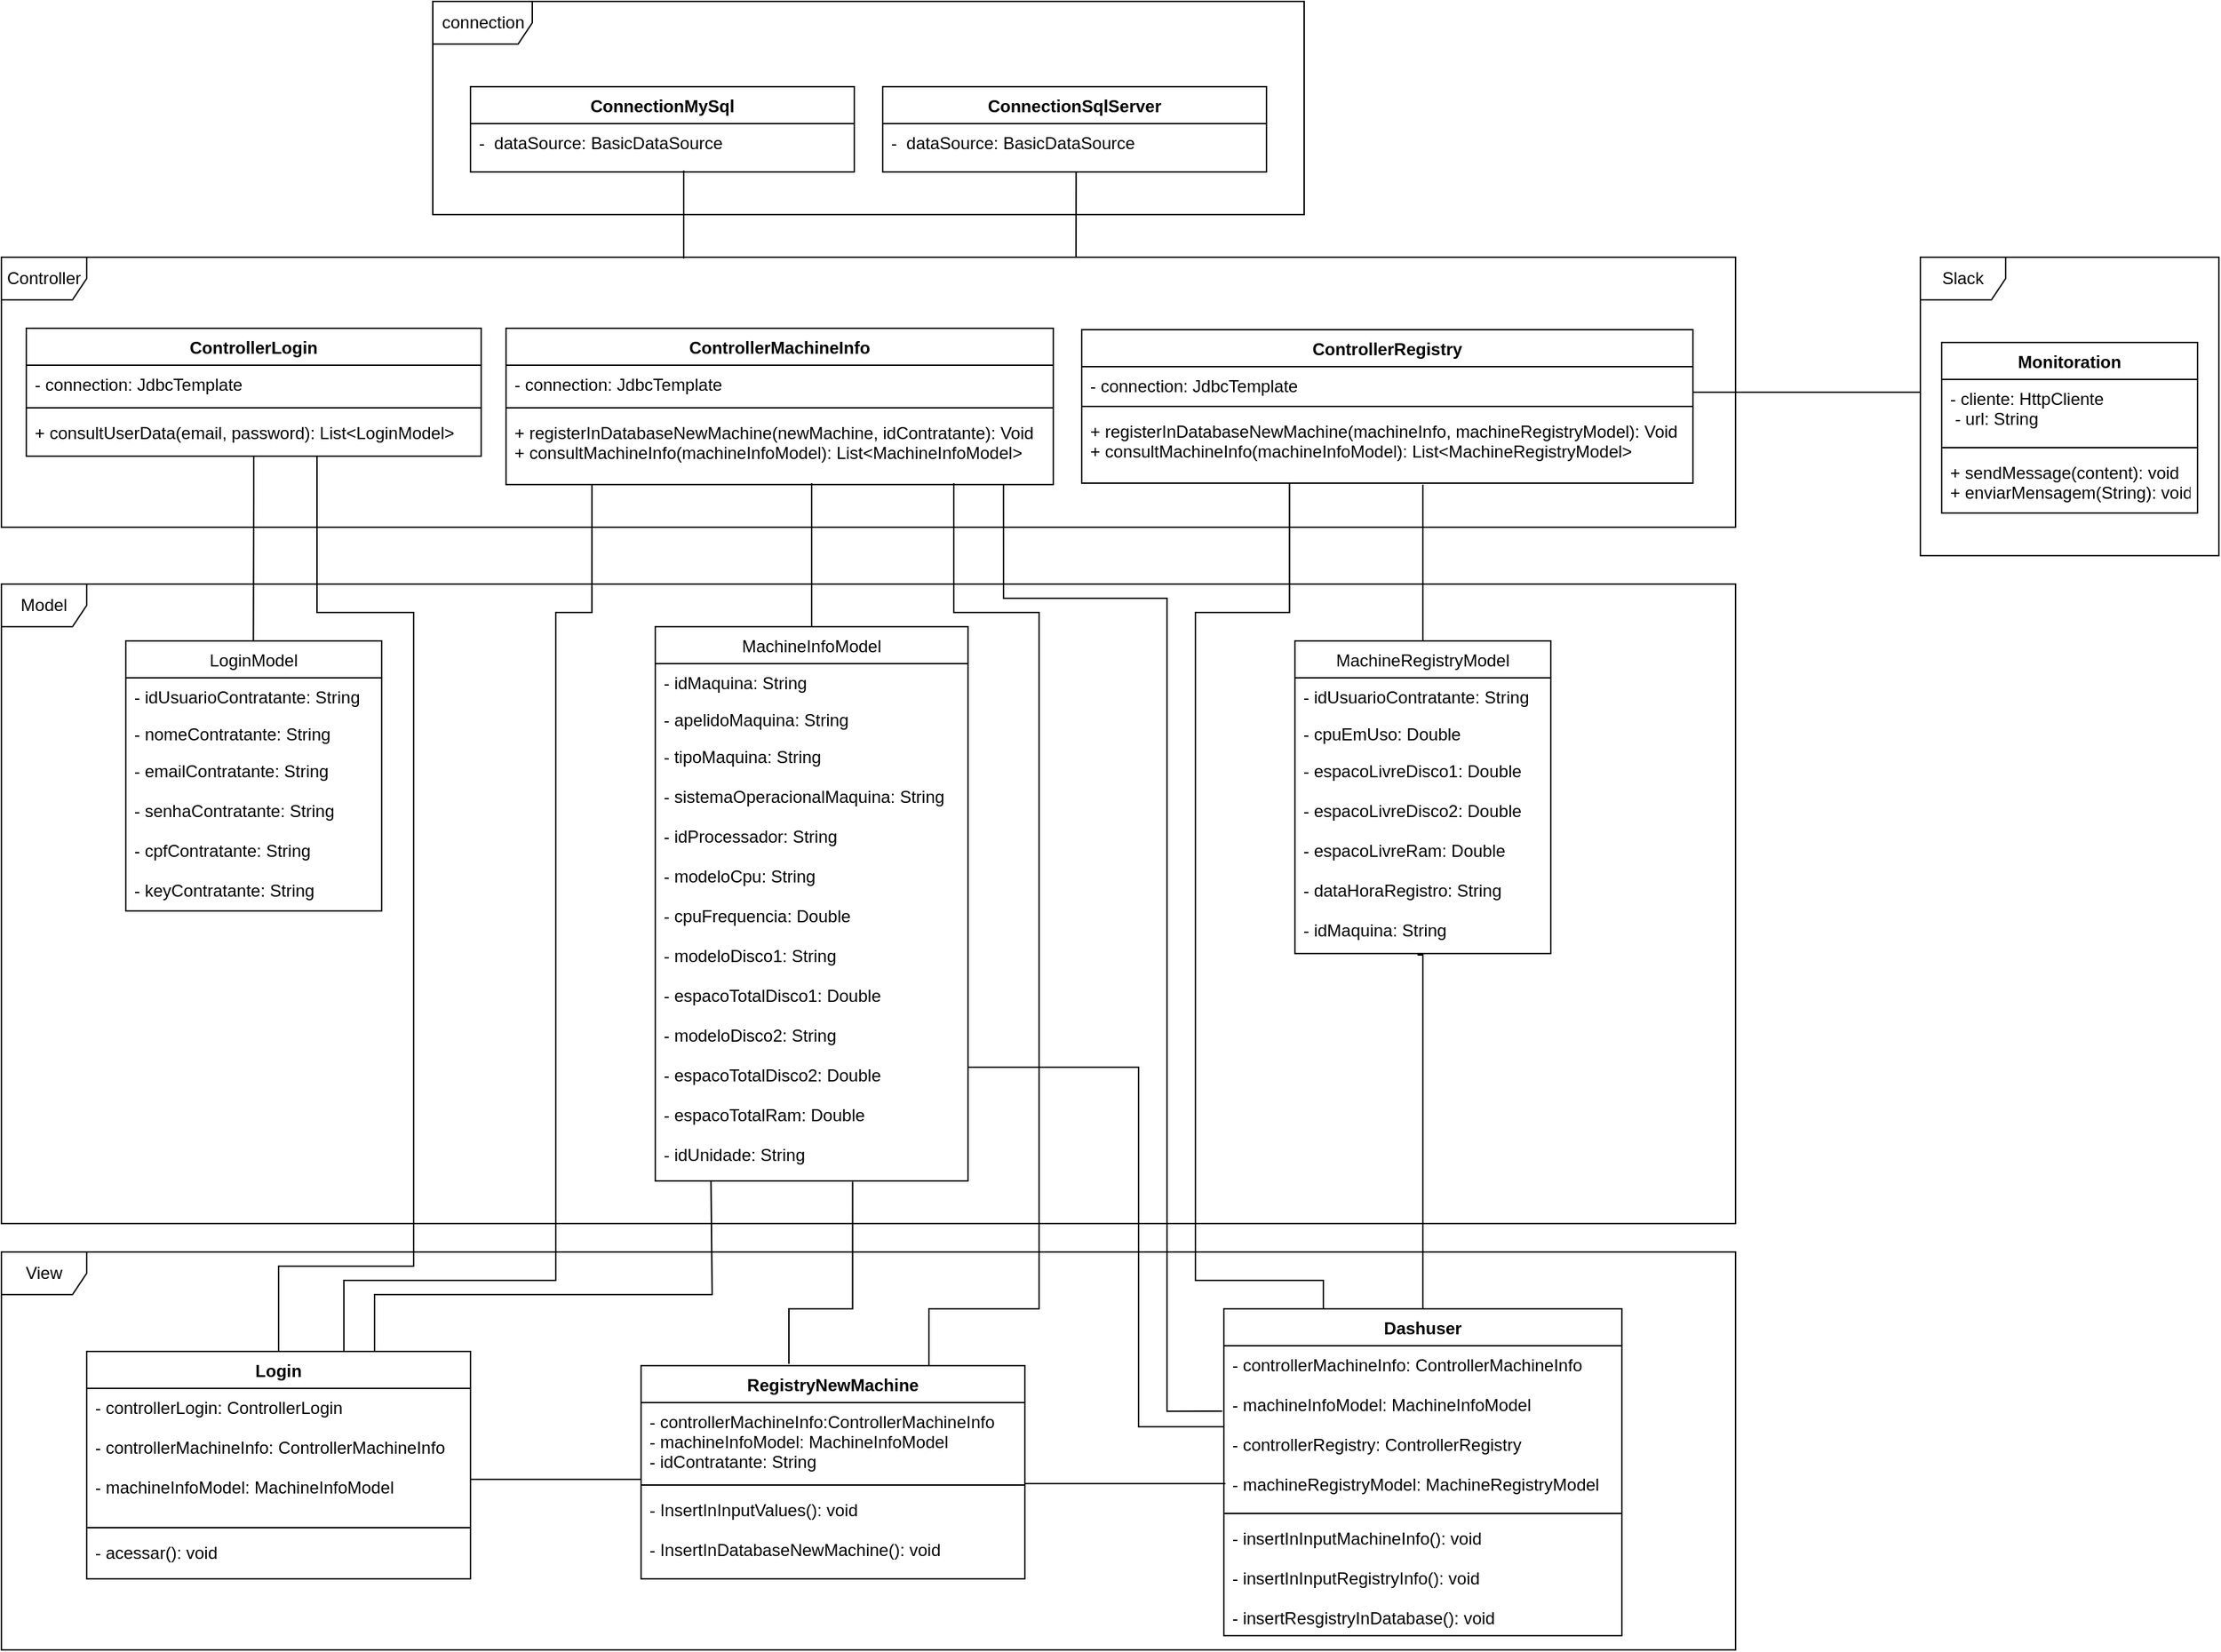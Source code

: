 <mxfile version="15.8.3" type="device"><diagram id="i-StC9gmAn7QohOFWXPR" name="Page-1"><mxGraphModel dx="2895" dy="2377" grid="1" gridSize="10" guides="1" tooltips="1" connect="1" arrows="1" fold="1" page="1" pageScale="1" pageWidth="827" pageHeight="1169" math="0" shadow="0"><root><mxCell id="0"/><mxCell id="1" parent="0"/><mxCell id="F-anj76Ql7H1j5J2fURJ-1" value="Controller" style="shape=umlFrame;whiteSpace=wrap;html=1;" vertex="1" parent="1"><mxGeometry x="-760" y="-450" width="1220" height="190" as="geometry"/></mxCell><mxCell id="F-anj76Ql7H1j5J2fURJ-2" value="Model" style="shape=umlFrame;whiteSpace=wrap;html=1;" vertex="1" parent="1"><mxGeometry x="-760" y="-220" width="1220" height="450" as="geometry"/></mxCell><mxCell id="F-anj76Ql7H1j5J2fURJ-3" value="LoginModel" style="swimlane;fontStyle=0;childLayout=stackLayout;horizontal=1;startSize=26;fillColor=none;horizontalStack=0;resizeParent=1;resizeParentMax=0;resizeLast=0;collapsible=1;marginBottom=0;" vertex="1" parent="1"><mxGeometry x="-672.5" y="-180" width="180" height="190" as="geometry"/></mxCell><mxCell id="F-anj76Ql7H1j5J2fURJ-4" value="- idUsuarioContratante: String" style="text;strokeColor=none;fillColor=none;align=left;verticalAlign=top;spacingLeft=4;spacingRight=4;overflow=hidden;rotatable=0;points=[[0,0.5],[1,0.5]];portConstraint=eastwest;" vertex="1" parent="F-anj76Ql7H1j5J2fURJ-3"><mxGeometry y="26" width="180" height="26" as="geometry"/></mxCell><mxCell id="F-anj76Ql7H1j5J2fURJ-5" value="- nomeContratante: String" style="text;strokeColor=none;fillColor=none;align=left;verticalAlign=top;spacingLeft=4;spacingRight=4;overflow=hidden;rotatable=0;points=[[0,0.5],[1,0.5]];portConstraint=eastwest;" vertex="1" parent="F-anj76Ql7H1j5J2fURJ-3"><mxGeometry y="52" width="180" height="26" as="geometry"/></mxCell><mxCell id="F-anj76Ql7H1j5J2fURJ-6" value="- emailContratante: String&#10;&#10;- senhaContratante: String&#10;&#10;- cpfContratante: String&#10;&#10;- keyContratante: String" style="text;strokeColor=none;fillColor=none;align=left;verticalAlign=top;spacingLeft=4;spacingRight=4;overflow=hidden;rotatable=0;points=[[0,0.5],[1,0.5]];portConstraint=eastwest;" vertex="1" parent="F-anj76Ql7H1j5J2fURJ-3"><mxGeometry y="78" width="180" height="112" as="geometry"/></mxCell><mxCell id="F-anj76Ql7H1j5J2fURJ-7" value="MachineInfoModel" style="swimlane;fontStyle=0;childLayout=stackLayout;horizontal=1;startSize=26;fillColor=none;horizontalStack=0;resizeParent=1;resizeParentMax=0;resizeLast=0;collapsible=1;marginBottom=0;" vertex="1" parent="1"><mxGeometry x="-300" y="-190" width="220" height="390" as="geometry"/></mxCell><mxCell id="F-anj76Ql7H1j5J2fURJ-8" value="- idMaquina: String" style="text;strokeColor=none;fillColor=none;align=left;verticalAlign=top;spacingLeft=4;spacingRight=4;overflow=hidden;rotatable=0;points=[[0,0.5],[1,0.5]];portConstraint=eastwest;" vertex="1" parent="F-anj76Ql7H1j5J2fURJ-7"><mxGeometry y="26" width="220" height="26" as="geometry"/></mxCell><mxCell id="F-anj76Ql7H1j5J2fURJ-9" value="- apelidoMaquina: String" style="text;strokeColor=none;fillColor=none;align=left;verticalAlign=top;spacingLeft=4;spacingRight=4;overflow=hidden;rotatable=0;points=[[0,0.5],[1,0.5]];portConstraint=eastwest;" vertex="1" parent="F-anj76Ql7H1j5J2fURJ-7"><mxGeometry y="52" width="220" height="26" as="geometry"/></mxCell><mxCell id="F-anj76Ql7H1j5J2fURJ-10" value="- tipoMaquina: String&#10;&#10;- sistemaOperacionalMaquina: String&#10;&#10;- idProcessador: String&#10;&#10;- modeloCpu: String&#10;&#10;- cpuFrequencia: Double&#10;&#10;- modeloDisco1: String&#10;&#10;- espacoTotalDisco1: Double&#10;&#10;- modeloDisco2: String&#10;&#10;- espacoTotalDisco2: Double&#10;&#10;- espacoTotalRam: Double&#10;&#10;- idUnidade: String" style="text;strokeColor=none;fillColor=none;align=left;verticalAlign=top;spacingLeft=4;spacingRight=4;overflow=hidden;rotatable=0;points=[[0,0.5],[1,0.5]];portConstraint=eastwest;" vertex="1" parent="F-anj76Ql7H1j5J2fURJ-7"><mxGeometry y="78" width="220" height="312" as="geometry"/></mxCell><mxCell id="F-anj76Ql7H1j5J2fURJ-11" value="MachineRegistryModel" style="swimlane;fontStyle=0;childLayout=stackLayout;horizontal=1;startSize=26;fillColor=none;horizontalStack=0;resizeParent=1;resizeParentMax=0;resizeLast=0;collapsible=1;marginBottom=0;" vertex="1" parent="1"><mxGeometry x="150" y="-180" width="180" height="220" as="geometry"/></mxCell><mxCell id="F-anj76Ql7H1j5J2fURJ-12" value="- idUsuarioContratante: String" style="text;strokeColor=none;fillColor=none;align=left;verticalAlign=top;spacingLeft=4;spacingRight=4;overflow=hidden;rotatable=0;points=[[0,0.5],[1,0.5]];portConstraint=eastwest;" vertex="1" parent="F-anj76Ql7H1j5J2fURJ-11"><mxGeometry y="26" width="180" height="26" as="geometry"/></mxCell><mxCell id="F-anj76Ql7H1j5J2fURJ-13" value="- cpuEmUso: Double" style="text;strokeColor=none;fillColor=none;align=left;verticalAlign=top;spacingLeft=4;spacingRight=4;overflow=hidden;rotatable=0;points=[[0,0.5],[1,0.5]];portConstraint=eastwest;" vertex="1" parent="F-anj76Ql7H1j5J2fURJ-11"><mxGeometry y="52" width="180" height="26" as="geometry"/></mxCell><mxCell id="F-anj76Ql7H1j5J2fURJ-14" value="- espacoLivreDisco1: Double&#10;&#10;- espacoLivreDisco2: Double&#10;&#10;- espacoLivreRam: Double&#10;&#10;- dataHoraRegistro: String&#10;&#10;- idMaquina: String" style="text;strokeColor=none;fillColor=none;align=left;verticalAlign=top;spacingLeft=4;spacingRight=4;overflow=hidden;rotatable=0;points=[[0,0.5],[1,0.5]];portConstraint=eastwest;" vertex="1" parent="F-anj76Ql7H1j5J2fURJ-11"><mxGeometry y="78" width="180" height="142" as="geometry"/></mxCell><mxCell id="F-anj76Ql7H1j5J2fURJ-15" value="ControllerLogin" style="swimlane;fontStyle=1;align=center;verticalAlign=top;childLayout=stackLayout;horizontal=1;startSize=26;horizontalStack=0;resizeParent=1;resizeParentMax=0;resizeLast=0;collapsible=1;marginBottom=0;" vertex="1" parent="1"><mxGeometry x="-742.5" y="-400" width="320" height="90" as="geometry"/></mxCell><mxCell id="F-anj76Ql7H1j5J2fURJ-16" value="- connection: JdbcTemplate" style="text;strokeColor=none;fillColor=none;align=left;verticalAlign=top;spacingLeft=4;spacingRight=4;overflow=hidden;rotatable=0;points=[[0,0.5],[1,0.5]];portConstraint=eastwest;" vertex="1" parent="F-anj76Ql7H1j5J2fURJ-15"><mxGeometry y="26" width="320" height="26" as="geometry"/></mxCell><mxCell id="F-anj76Ql7H1j5J2fURJ-17" value="" style="line;strokeWidth=1;fillColor=none;align=left;verticalAlign=middle;spacingTop=-1;spacingLeft=3;spacingRight=3;rotatable=0;labelPosition=right;points=[];portConstraint=eastwest;" vertex="1" parent="F-anj76Ql7H1j5J2fURJ-15"><mxGeometry y="52" width="320" height="8" as="geometry"/></mxCell><mxCell id="F-anj76Ql7H1j5J2fURJ-18" value="+ consultUserData(email, password): List&lt;LoginModel&gt;" style="text;strokeColor=none;fillColor=none;align=left;verticalAlign=top;spacingLeft=4;spacingRight=4;overflow=hidden;rotatable=0;points=[[0,0.5],[1,0.5]];portConstraint=eastwest;" vertex="1" parent="F-anj76Ql7H1j5J2fURJ-15"><mxGeometry y="60" width="320" height="30" as="geometry"/></mxCell><mxCell id="F-anj76Ql7H1j5J2fURJ-19" value="ControllerMachineInfo" style="swimlane;fontStyle=1;align=center;verticalAlign=top;childLayout=stackLayout;horizontal=1;startSize=26;horizontalStack=0;resizeParent=1;resizeParentMax=0;resizeLast=0;collapsible=1;marginBottom=0;" vertex="1" parent="1"><mxGeometry x="-405" y="-400" width="385" height="110" as="geometry"/></mxCell><mxCell id="F-anj76Ql7H1j5J2fURJ-20" value="- connection: JdbcTemplate" style="text;strokeColor=none;fillColor=none;align=left;verticalAlign=top;spacingLeft=4;spacingRight=4;overflow=hidden;rotatable=0;points=[[0,0.5],[1,0.5]];portConstraint=eastwest;" vertex="1" parent="F-anj76Ql7H1j5J2fURJ-19"><mxGeometry y="26" width="385" height="26" as="geometry"/></mxCell><mxCell id="F-anj76Ql7H1j5J2fURJ-21" value="" style="line;strokeWidth=1;fillColor=none;align=left;verticalAlign=middle;spacingTop=-1;spacingLeft=3;spacingRight=3;rotatable=0;labelPosition=right;points=[];portConstraint=eastwest;" vertex="1" parent="F-anj76Ql7H1j5J2fURJ-19"><mxGeometry y="52" width="385" height="8" as="geometry"/></mxCell><mxCell id="F-anj76Ql7H1j5J2fURJ-22" value="+ registerInDatabaseNewMachine(newMachine, idContratante): Void&#10;+ consultMachineInfo(machineInfoModel): List&lt;MachineInfoModel&gt;" style="text;strokeColor=none;fillColor=none;align=left;verticalAlign=top;spacingLeft=4;spacingRight=4;overflow=hidden;rotatable=0;points=[[0,0.5],[1,0.5]];portConstraint=eastwest;" vertex="1" parent="F-anj76Ql7H1j5J2fURJ-19"><mxGeometry y="60" width="385" height="50" as="geometry"/></mxCell><mxCell id="F-anj76Ql7H1j5J2fURJ-23" value="ControllerRegistry" style="swimlane;fontStyle=1;align=center;verticalAlign=top;childLayout=stackLayout;horizontal=1;startSize=26;horizontalStack=0;resizeParent=1;resizeParentMax=0;resizeLast=0;collapsible=1;marginBottom=0;" vertex="1" parent="1"><mxGeometry y="-399" width="430" height="108" as="geometry"/></mxCell><mxCell id="F-anj76Ql7H1j5J2fURJ-24" value="- connection: JdbcTemplate" style="text;strokeColor=none;fillColor=none;align=left;verticalAlign=top;spacingLeft=4;spacingRight=4;overflow=hidden;rotatable=0;points=[[0,0.5],[1,0.5]];portConstraint=eastwest;" vertex="1" parent="F-anj76Ql7H1j5J2fURJ-23"><mxGeometry y="26" width="430" height="24" as="geometry"/></mxCell><mxCell id="F-anj76Ql7H1j5J2fURJ-25" value="" style="line;strokeWidth=1;fillColor=none;align=left;verticalAlign=middle;spacingTop=-1;spacingLeft=3;spacingRight=3;rotatable=0;labelPosition=right;points=[];portConstraint=eastwest;" vertex="1" parent="F-anj76Ql7H1j5J2fURJ-23"><mxGeometry y="50" width="430" height="8" as="geometry"/></mxCell><mxCell id="F-anj76Ql7H1j5J2fURJ-26" value="+ registerInDatabaseNewMachine(machineInfo, machineRegistryModel): Void&#10;+ consultMachineInfo(machineInfoModel): List&lt;MachineRegistryModel&gt;" style="text;strokeColor=none;fillColor=none;align=left;verticalAlign=top;spacingLeft=4;spacingRight=4;overflow=hidden;rotatable=0;points=[[0,0.5],[1,0.5]];portConstraint=eastwest;" vertex="1" parent="F-anj76Ql7H1j5J2fURJ-23"><mxGeometry y="58" width="430" height="50" as="geometry"/></mxCell><mxCell id="F-anj76Ql7H1j5J2fURJ-27" value="View" style="shape=umlFrame;whiteSpace=wrap;html=1;" vertex="1" parent="1"><mxGeometry x="-760" y="250" width="1220" height="280" as="geometry"/></mxCell><mxCell id="F-anj76Ql7H1j5J2fURJ-28" value="Login" style="swimlane;fontStyle=1;align=center;verticalAlign=top;childLayout=stackLayout;horizontal=1;startSize=26;horizontalStack=0;resizeParent=1;resizeParentMax=0;resizeLast=0;collapsible=1;marginBottom=0;" vertex="1" parent="1"><mxGeometry x="-700" y="320" width="270" height="160" as="geometry"/></mxCell><mxCell id="F-anj76Ql7H1j5J2fURJ-29" value="- controllerLogin: ControllerLogin&#10;&#10;- controllerMachineInfo: ControllerMachineInfo&#10;&#10;- machineInfoModel: MachineInfoModel " style="text;strokeColor=none;fillColor=none;align=left;verticalAlign=top;spacingLeft=4;spacingRight=4;overflow=hidden;rotatable=0;points=[[0,0.5],[1,0.5]];portConstraint=eastwest;" vertex="1" parent="F-anj76Ql7H1j5J2fURJ-28"><mxGeometry y="26" width="270" height="94" as="geometry"/></mxCell><mxCell id="F-anj76Ql7H1j5J2fURJ-30" value="" style="line;strokeWidth=1;fillColor=none;align=left;verticalAlign=middle;spacingTop=-1;spacingLeft=3;spacingRight=3;rotatable=0;labelPosition=right;points=[];portConstraint=eastwest;" vertex="1" parent="F-anj76Ql7H1j5J2fURJ-28"><mxGeometry y="120" width="270" height="8" as="geometry"/></mxCell><mxCell id="F-anj76Ql7H1j5J2fURJ-31" value="- acessar(): void" style="text;strokeColor=none;fillColor=none;align=left;verticalAlign=top;spacingLeft=4;spacingRight=4;overflow=hidden;rotatable=0;points=[[0,0.5],[1,0.5]];portConstraint=eastwest;" vertex="1" parent="F-anj76Ql7H1j5J2fURJ-28"><mxGeometry y="128" width="270" height="32" as="geometry"/></mxCell><mxCell id="F-anj76Ql7H1j5J2fURJ-32" value="RegistryNewMachine" style="swimlane;fontStyle=1;align=center;verticalAlign=top;childLayout=stackLayout;horizontal=1;startSize=26;horizontalStack=0;resizeParent=1;resizeParentMax=0;resizeLast=0;collapsible=1;marginBottom=0;" vertex="1" parent="1"><mxGeometry x="-310" y="330" width="270" height="150" as="geometry"/></mxCell><mxCell id="F-anj76Ql7H1j5J2fURJ-33" value="- controllerMachineInfo:ControllerMachineInfo &#10;- machineInfoModel: MachineInfoModel &#10;- idContratante: String " style="text;strokeColor=none;fillColor=none;align=left;verticalAlign=top;spacingLeft=4;spacingRight=4;overflow=hidden;rotatable=0;points=[[0,0.5],[1,0.5]];portConstraint=eastwest;" vertex="1" parent="F-anj76Ql7H1j5J2fURJ-32"><mxGeometry y="26" width="270" height="54" as="geometry"/></mxCell><mxCell id="F-anj76Ql7H1j5J2fURJ-34" value="" style="line;strokeWidth=1;fillColor=none;align=left;verticalAlign=middle;spacingTop=-1;spacingLeft=3;spacingRight=3;rotatable=0;labelPosition=right;points=[];portConstraint=eastwest;" vertex="1" parent="F-anj76Ql7H1j5J2fURJ-32"><mxGeometry y="80" width="270" height="8" as="geometry"/></mxCell><mxCell id="F-anj76Ql7H1j5J2fURJ-35" value="- InsertInInputValues(): void&#10;&#10;- InsertInDatabaseNewMachine(): void" style="text;strokeColor=none;fillColor=none;align=left;verticalAlign=top;spacingLeft=4;spacingRight=4;overflow=hidden;rotatable=0;points=[[0,0.5],[1,0.5]];portConstraint=eastwest;" vertex="1" parent="F-anj76Ql7H1j5J2fURJ-32"><mxGeometry y="88" width="270" height="62" as="geometry"/></mxCell><mxCell id="F-anj76Ql7H1j5J2fURJ-36" value="Dashuser" style="swimlane;fontStyle=1;align=center;verticalAlign=top;childLayout=stackLayout;horizontal=1;startSize=26;horizontalStack=0;resizeParent=1;resizeParentMax=0;resizeLast=0;collapsible=1;marginBottom=0;" vertex="1" parent="1"><mxGeometry x="100" y="290" width="280" height="230" as="geometry"/></mxCell><mxCell id="F-anj76Ql7H1j5J2fURJ-37" value="- controllerMachineInfo: ControllerMachineInfo&#10;&#10;- machineInfoModel: MachineInfoModel&#10;&#10;- controllerRegistry: ControllerRegistry&#10;&#10;- machineRegistryModel: MachineRegistryModel" style="text;strokeColor=none;fillColor=none;align=left;verticalAlign=top;spacingLeft=4;spacingRight=4;overflow=hidden;rotatable=0;points=[[0,0.5],[1,0.5]];portConstraint=eastwest;" vertex="1" parent="F-anj76Ql7H1j5J2fURJ-36"><mxGeometry y="26" width="280" height="114" as="geometry"/></mxCell><mxCell id="F-anj76Ql7H1j5J2fURJ-38" value="" style="line;strokeWidth=1;fillColor=none;align=left;verticalAlign=middle;spacingTop=-1;spacingLeft=3;spacingRight=3;rotatable=0;labelPosition=right;points=[];portConstraint=eastwest;" vertex="1" parent="F-anj76Ql7H1j5J2fURJ-36"><mxGeometry y="140" width="280" height="8" as="geometry"/></mxCell><mxCell id="F-anj76Ql7H1j5J2fURJ-39" value="- insertInInputMachineInfo(): void&#10;&#10;- insertInInputRegistryInfo(): void&#10;&#10;- insertResgistryInDatabase(): void&#10;&#10;" style="text;strokeColor=none;fillColor=none;align=left;verticalAlign=top;spacingLeft=4;spacingRight=4;overflow=hidden;rotatable=0;points=[[0,0.5],[1,0.5]];portConstraint=eastwest;" vertex="1" parent="F-anj76Ql7H1j5J2fURJ-36"><mxGeometry y="148" width="280" height="82" as="geometry"/></mxCell><mxCell id="F-anj76Ql7H1j5J2fURJ-40" value="connection" style="shape=umlFrame;whiteSpace=wrap;html=1;width=70;height=30;" vertex="1" parent="1"><mxGeometry x="-456.5" y="-630" width="613" height="150" as="geometry"/></mxCell><mxCell id="F-anj76Ql7H1j5J2fURJ-41" value="ConnectionMySql" style="swimlane;fontStyle=1;align=center;verticalAlign=top;childLayout=stackLayout;horizontal=1;startSize=26;horizontalStack=0;resizeParent=1;resizeParentMax=0;resizeLast=0;collapsible=1;marginBottom=0;" vertex="1" parent="1"><mxGeometry x="-430" y="-570" width="270" height="60" as="geometry"/></mxCell><mxCell id="F-anj76Ql7H1j5J2fURJ-42" value="-  dataSource: BasicDataSource" style="text;strokeColor=none;fillColor=none;align=left;verticalAlign=top;spacingLeft=4;spacingRight=4;overflow=hidden;rotatable=0;points=[[0,0.5],[1,0.5]];portConstraint=eastwest;" vertex="1" parent="F-anj76Ql7H1j5J2fURJ-41"><mxGeometry y="26" width="270" height="34" as="geometry"/></mxCell><mxCell id="F-anj76Ql7H1j5J2fURJ-43" value="ConnectionSqlServer" style="swimlane;fontStyle=1;align=center;verticalAlign=top;childLayout=stackLayout;horizontal=1;startSize=26;horizontalStack=0;resizeParent=1;resizeParentMax=0;resizeLast=0;collapsible=1;marginBottom=0;" vertex="1" parent="1"><mxGeometry x="-140" y="-570" width="270" height="60" as="geometry"/></mxCell><mxCell id="F-anj76Ql7H1j5J2fURJ-44" value="-  dataSource: BasicDataSource" style="text;strokeColor=none;fillColor=none;align=left;verticalAlign=top;spacingLeft=4;spacingRight=4;overflow=hidden;rotatable=0;points=[[0,0.5],[1,0.5]];portConstraint=eastwest;" vertex="1" parent="F-anj76Ql7H1j5J2fURJ-43"><mxGeometry y="26" width="270" height="34" as="geometry"/></mxCell><mxCell id="F-anj76Ql7H1j5J2fURJ-45" value="Slack" style="shape=umlFrame;whiteSpace=wrap;html=1;" vertex="1" parent="1"><mxGeometry x="590" y="-450" width="210" height="210" as="geometry"/></mxCell><mxCell id="F-anj76Ql7H1j5J2fURJ-46" value="Monitoration" style="swimlane;fontStyle=1;align=center;verticalAlign=top;childLayout=stackLayout;horizontal=1;startSize=26;horizontalStack=0;resizeParent=1;resizeParentMax=0;resizeLast=0;collapsible=1;marginBottom=0;" vertex="1" parent="1"><mxGeometry x="605" y="-390" width="180" height="120" as="geometry"/></mxCell><mxCell id="F-anj76Ql7H1j5J2fURJ-47" value="- cliente: HttpCliente&#10; - url: String" style="text;strokeColor=none;fillColor=none;align=left;verticalAlign=top;spacingLeft=4;spacingRight=4;overflow=hidden;rotatable=0;points=[[0,0.5],[1,0.5]];portConstraint=eastwest;" vertex="1" parent="F-anj76Ql7H1j5J2fURJ-46"><mxGeometry y="26" width="180" height="44" as="geometry"/></mxCell><mxCell id="F-anj76Ql7H1j5J2fURJ-48" value="" style="line;strokeWidth=1;fillColor=none;align=left;verticalAlign=middle;spacingTop=-1;spacingLeft=3;spacingRight=3;rotatable=0;labelPosition=right;points=[];portConstraint=eastwest;" vertex="1" parent="F-anj76Ql7H1j5J2fURJ-46"><mxGeometry y="70" width="180" height="8" as="geometry"/></mxCell><mxCell id="F-anj76Ql7H1j5J2fURJ-49" value="+ sendMessage(content): void&#10;+ enviarMensagem(String): void " style="text;strokeColor=none;fillColor=none;align=left;verticalAlign=top;spacingLeft=4;spacingRight=4;overflow=hidden;rotatable=0;points=[[0,0.5],[1,0.5]];portConstraint=eastwest;" vertex="1" parent="F-anj76Ql7H1j5J2fURJ-46"><mxGeometry y="78" width="180" height="42" as="geometry"/></mxCell><mxCell id="F-anj76Ql7H1j5J2fURJ-60" value="" style="line;strokeWidth=1;fillColor=none;align=left;verticalAlign=middle;spacingTop=-1;spacingLeft=3;spacingRight=3;rotatable=0;labelPosition=right;points=[];portConstraint=eastwest;" vertex="1" parent="1"><mxGeometry x="430" y="-359" width="160" height="8" as="geometry"/></mxCell><mxCell id="F-anj76Ql7H1j5J2fURJ-62" value="" style="endArrow=none;html=1;edgeStyle=orthogonalEdgeStyle;rounded=0;entryX=0.5;entryY=0;entryDx=0;entryDy=0;" edge="1" parent="1" target="F-anj76Ql7H1j5J2fURJ-11"><mxGeometry relative="1" as="geometry"><mxPoint x="240" y="-290" as="sourcePoint"/><mxPoint x="140" y="-260" as="targetPoint"/><Array as="points"><mxPoint x="240" y="-290"/></Array></mxGeometry></mxCell><mxCell id="F-anj76Ql7H1j5J2fURJ-67" value="" style="endArrow=none;html=1;edgeStyle=orthogonalEdgeStyle;rounded=0;" edge="1" parent="1"><mxGeometry relative="1" as="geometry"><mxPoint x="-280" y="-510" as="sourcePoint"/><mxPoint x="-280" y="-449" as="targetPoint"/><Array as="points"><mxPoint x="-280" y="-511"/><mxPoint x="-280" y="-449"/></Array></mxGeometry></mxCell><mxCell id="F-anj76Ql7H1j5J2fURJ-71" value="" style="endArrow=none;html=1;edgeStyle=orthogonalEdgeStyle;rounded=0;entryX=0.504;entryY=0.992;entryDx=0;entryDy=0;entryPerimeter=0;" edge="1" parent="1" target="F-anj76Ql7H1j5J2fURJ-44"><mxGeometry relative="1" as="geometry"><mxPoint x="-4" y="-460" as="sourcePoint"/><mxPoint x="-70" y="-460" as="targetPoint"/><Array as="points"><mxPoint x="-4" y="-450"/><mxPoint x="-4" y="-450"/></Array></mxGeometry></mxCell><mxCell id="F-anj76Ql7H1j5J2fURJ-74" value="" style="endArrow=none;html=1;edgeStyle=orthogonalEdgeStyle;rounded=0;" edge="1" parent="1" target="F-anj76Ql7H1j5J2fURJ-7"><mxGeometry relative="1" as="geometry"><mxPoint x="-190" y="-291" as="sourcePoint"/><mxPoint x="-200" y="-200" as="targetPoint"/><Array as="points"><mxPoint x="-190" y="-291"/></Array></mxGeometry></mxCell><mxCell id="F-anj76Ql7H1j5J2fURJ-75" value="" style="endArrow=none;html=1;edgeStyle=orthogonalEdgeStyle;rounded=0;exitX=0.5;exitY=1.017;exitDx=0;exitDy=0;exitPerimeter=0;" edge="1" parent="1" source="F-anj76Ql7H1j5J2fURJ-18"><mxGeometry relative="1" as="geometry"><mxPoint x="-582.74" y="-281" as="sourcePoint"/><mxPoint x="-582.74" y="-180" as="targetPoint"/><Array as="points"><mxPoint x="-582" y="-281"/></Array></mxGeometry></mxCell><mxCell id="F-anj76Ql7H1j5J2fURJ-77" value="" style="endArrow=none;html=1;edgeStyle=orthogonalEdgeStyle;rounded=0;entryX=0.5;entryY=0;entryDx=0;entryDy=0;" edge="1" parent="1" target="F-anj76Ql7H1j5J2fURJ-28"><mxGeometry relative="1" as="geometry"><mxPoint x="-538" y="-310" as="sourcePoint"/><mxPoint x="-260" y="-110" as="targetPoint"/><Array as="points"><mxPoint x="-538" y="-200"/><mxPoint x="-470" y="-200"/><mxPoint x="-470" y="260"/><mxPoint x="-565" y="260"/></Array></mxGeometry></mxCell><mxCell id="F-anj76Ql7H1j5J2fURJ-80" value="" style="endArrow=none;html=1;edgeStyle=orthogonalEdgeStyle;rounded=0;entryX=0.67;entryY=0;entryDx=0;entryDy=0;exitX=0.157;exitY=0.997;exitDx=0;exitDy=0;exitPerimeter=0;entryPerimeter=0;" edge="1" parent="1" source="F-anj76Ql7H1j5J2fURJ-22" target="F-anj76Ql7H1j5J2fURJ-28"><mxGeometry relative="1" as="geometry"><mxPoint x="-528" y="-300" as="sourcePoint"/><mxPoint x="-487.5" y="330" as="targetPoint"/><Array as="points"><mxPoint x="-345" y="-200"/><mxPoint x="-370" y="-200"/><mxPoint x="-370" y="270"/><mxPoint x="-519" y="270"/></Array></mxGeometry></mxCell><mxCell id="F-anj76Ql7H1j5J2fURJ-81" value="" style="endArrow=none;html=1;edgeStyle=orthogonalEdgeStyle;rounded=0;entryX=0.75;entryY=0;entryDx=0;entryDy=0;exitX=0.178;exitY=0.999;exitDx=0;exitDy=0;exitPerimeter=0;" edge="1" parent="1" source="F-anj76Ql7H1j5J2fURJ-10" target="F-anj76Ql7H1j5J2fURJ-28"><mxGeometry relative="1" as="geometry"><mxPoint x="-260" y="202" as="sourcePoint"/><mxPoint x="-210" y="300" as="targetPoint"/><Array as="points"><mxPoint x="-261" y="202"/><mxPoint x="-260" y="202"/><mxPoint x="-260" y="280"/><mxPoint x="-497" y="280"/></Array></mxGeometry></mxCell><mxCell id="F-anj76Ql7H1j5J2fURJ-84" value="" style="endArrow=none;html=1;edgeStyle=orthogonalEdgeStyle;rounded=0;" edge="1" parent="1"><mxGeometry relative="1" as="geometry"><mxPoint x="-430" y="410" as="sourcePoint"/><mxPoint x="-310" y="410" as="targetPoint"/></mxGeometry></mxCell><mxCell id="F-anj76Ql7H1j5J2fURJ-87" value="" style="endArrow=none;html=1;edgeStyle=orthogonalEdgeStyle;rounded=0;entryX=0.004;entryY=0.851;entryDx=0;entryDy=0;entryPerimeter=0;" edge="1" parent="1" target="F-anj76Ql7H1j5J2fURJ-37"><mxGeometry relative="1" as="geometry"><mxPoint x="-40" y="410" as="sourcePoint"/><mxPoint x="80" y="410" as="targetPoint"/><Array as="points"><mxPoint x="-40" y="413"/></Array></mxGeometry></mxCell><mxCell id="F-anj76Ql7H1j5J2fURJ-91" value="" style="endArrow=none;html=1;edgeStyle=orthogonalEdgeStyle;rounded=0;entryX=0.75;entryY=0;entryDx=0;entryDy=0;" edge="1" parent="1" target="F-anj76Ql7H1j5J2fURJ-32"><mxGeometry relative="1" as="geometry"><mxPoint x="-90" y="-291" as="sourcePoint"/><mxPoint x="-90" y="-190" as="targetPoint"/><Array as="points"><mxPoint x="-90" y="-200"/><mxPoint x="-30" y="-200"/><mxPoint x="-30" y="290"/><mxPoint x="-108" y="290"/></Array></mxGeometry></mxCell><mxCell id="F-anj76Ql7H1j5J2fURJ-92" value="" style="endArrow=none;html=1;edgeStyle=orthogonalEdgeStyle;rounded=0;entryX=0.384;entryY=-0.009;entryDx=0;entryDy=0;exitX=0.631;exitY=1.002;exitDx=0;exitDy=0;exitPerimeter=0;entryPerimeter=0;" edge="1" parent="1" source="F-anj76Ql7H1j5J2fURJ-10" target="F-anj76Ql7H1j5J2fURJ-32"><mxGeometry relative="1" as="geometry"><mxPoint x="-250.84" y="209.688" as="sourcePoint"/><mxPoint x="-487.5" y="330" as="targetPoint"/><Array as="points"><mxPoint x="-161" y="290"/><mxPoint x="-206" y="290"/><mxPoint x="-206" y="329"/></Array></mxGeometry></mxCell><mxCell id="F-anj76Ql7H1j5J2fURJ-93" value="" style="endArrow=none;html=1;edgeStyle=orthogonalEdgeStyle;rounded=0;exitX=0.34;exitY=1.011;exitDx=0;exitDy=0;exitPerimeter=0;entryX=0.25;entryY=0;entryDx=0;entryDy=0;" edge="1" parent="1" source="F-anj76Ql7H1j5J2fURJ-26" target="F-anj76Ql7H1j5J2fURJ-36"><mxGeometry relative="1" as="geometry"><mxPoint x="230" y="10" as="sourcePoint"/><mxPoint x="390" y="10" as="targetPoint"/><Array as="points"><mxPoint x="146" y="-200"/><mxPoint x="80" y="-200"/><mxPoint x="80" y="270"/><mxPoint x="170" y="270"/></Array></mxGeometry></mxCell><mxCell id="F-anj76Ql7H1j5J2fURJ-96" value="" style="endArrow=none;html=1;edgeStyle=orthogonalEdgeStyle;rounded=0;exitX=0.479;exitY=1.007;exitDx=0;exitDy=0;exitPerimeter=0;entryX=0.5;entryY=0;entryDx=0;entryDy=0;" edge="1" parent="1" source="F-anj76Ql7H1j5J2fURJ-14" target="F-anj76Ql7H1j5J2fURJ-36"><mxGeometry relative="1" as="geometry"><mxPoint x="230" y="70" as="sourcePoint"/><mxPoint x="390" y="70" as="targetPoint"/><Array as="points"><mxPoint x="240" y="41"/></Array></mxGeometry></mxCell><mxCell id="F-anj76Ql7H1j5J2fURJ-99" value="" style="endArrow=none;html=1;edgeStyle=orthogonalEdgeStyle;rounded=0;entryX=0;entryY=0.5;entryDx=0;entryDy=0;" edge="1" parent="1" target="F-anj76Ql7H1j5J2fURJ-37"><mxGeometry relative="1" as="geometry"><mxPoint x="-80" y="120" as="sourcePoint"/><mxPoint x="80" y="120" as="targetPoint"/><Array as="points"><mxPoint x="40" y="120"/><mxPoint x="40" y="373"/></Array></mxGeometry></mxCell><mxCell id="F-anj76Ql7H1j5J2fURJ-102" value="" style="endArrow=none;html=1;edgeStyle=orthogonalEdgeStyle;rounded=0;exitX=0.909;exitY=1;exitDx=0;exitDy=0;exitPerimeter=0;entryX=-0.004;entryY=0.404;entryDx=0;entryDy=0;entryPerimeter=0;" edge="1" parent="1" source="F-anj76Ql7H1j5J2fURJ-22" target="F-anj76Ql7H1j5J2fURJ-37"><mxGeometry relative="1" as="geometry"><mxPoint x="-90" y="-150" as="sourcePoint"/><mxPoint x="70" y="-150" as="targetPoint"/><Array as="points"><mxPoint x="-55" y="-210"/><mxPoint x="60" y="-210"/><mxPoint x="60" y="362"/></Array></mxGeometry></mxCell></root></mxGraphModel></diagram></mxfile>